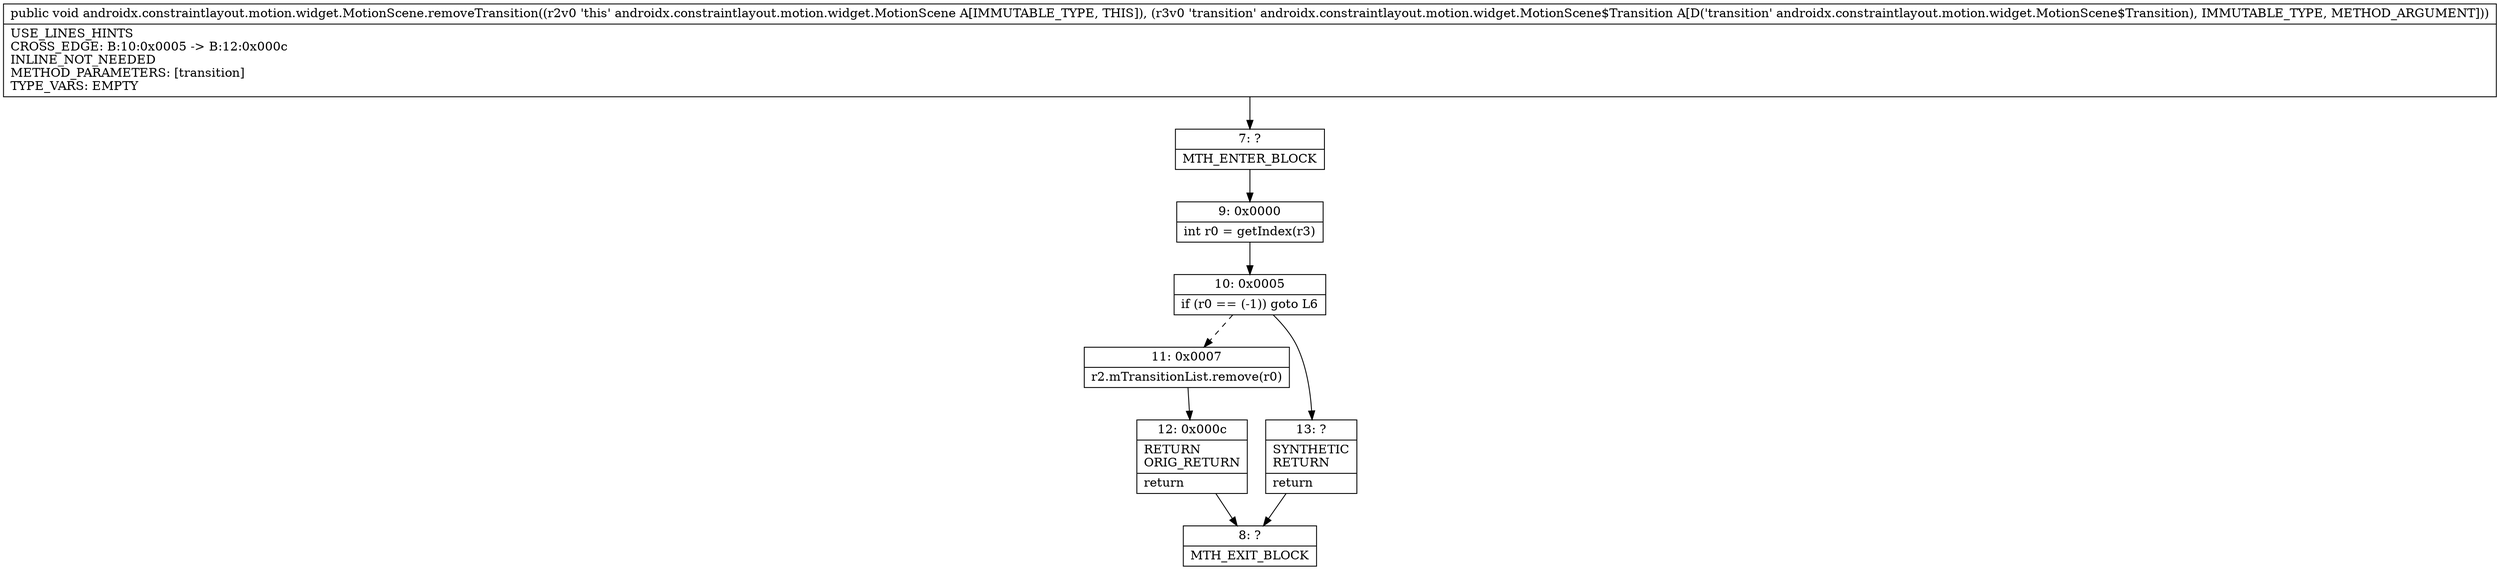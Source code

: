 digraph "CFG forandroidx.constraintlayout.motion.widget.MotionScene.removeTransition(Landroidx\/constraintlayout\/motion\/widget\/MotionScene$Transition;)V" {
Node_7 [shape=record,label="{7\:\ ?|MTH_ENTER_BLOCK\l}"];
Node_9 [shape=record,label="{9\:\ 0x0000|int r0 = getIndex(r3)\l}"];
Node_10 [shape=record,label="{10\:\ 0x0005|if (r0 == (\-1)) goto L6\l}"];
Node_11 [shape=record,label="{11\:\ 0x0007|r2.mTransitionList.remove(r0)\l}"];
Node_12 [shape=record,label="{12\:\ 0x000c|RETURN\lORIG_RETURN\l|return\l}"];
Node_8 [shape=record,label="{8\:\ ?|MTH_EXIT_BLOCK\l}"];
Node_13 [shape=record,label="{13\:\ ?|SYNTHETIC\lRETURN\l|return\l}"];
MethodNode[shape=record,label="{public void androidx.constraintlayout.motion.widget.MotionScene.removeTransition((r2v0 'this' androidx.constraintlayout.motion.widget.MotionScene A[IMMUTABLE_TYPE, THIS]), (r3v0 'transition' androidx.constraintlayout.motion.widget.MotionScene$Transition A[D('transition' androidx.constraintlayout.motion.widget.MotionScene$Transition), IMMUTABLE_TYPE, METHOD_ARGUMENT]))  | USE_LINES_HINTS\lCROSS_EDGE: B:10:0x0005 \-\> B:12:0x000c\lINLINE_NOT_NEEDED\lMETHOD_PARAMETERS: [transition]\lTYPE_VARS: EMPTY\l}"];
MethodNode -> Node_7;Node_7 -> Node_9;
Node_9 -> Node_10;
Node_10 -> Node_11[style=dashed];
Node_10 -> Node_13;
Node_11 -> Node_12;
Node_12 -> Node_8;
Node_13 -> Node_8;
}

